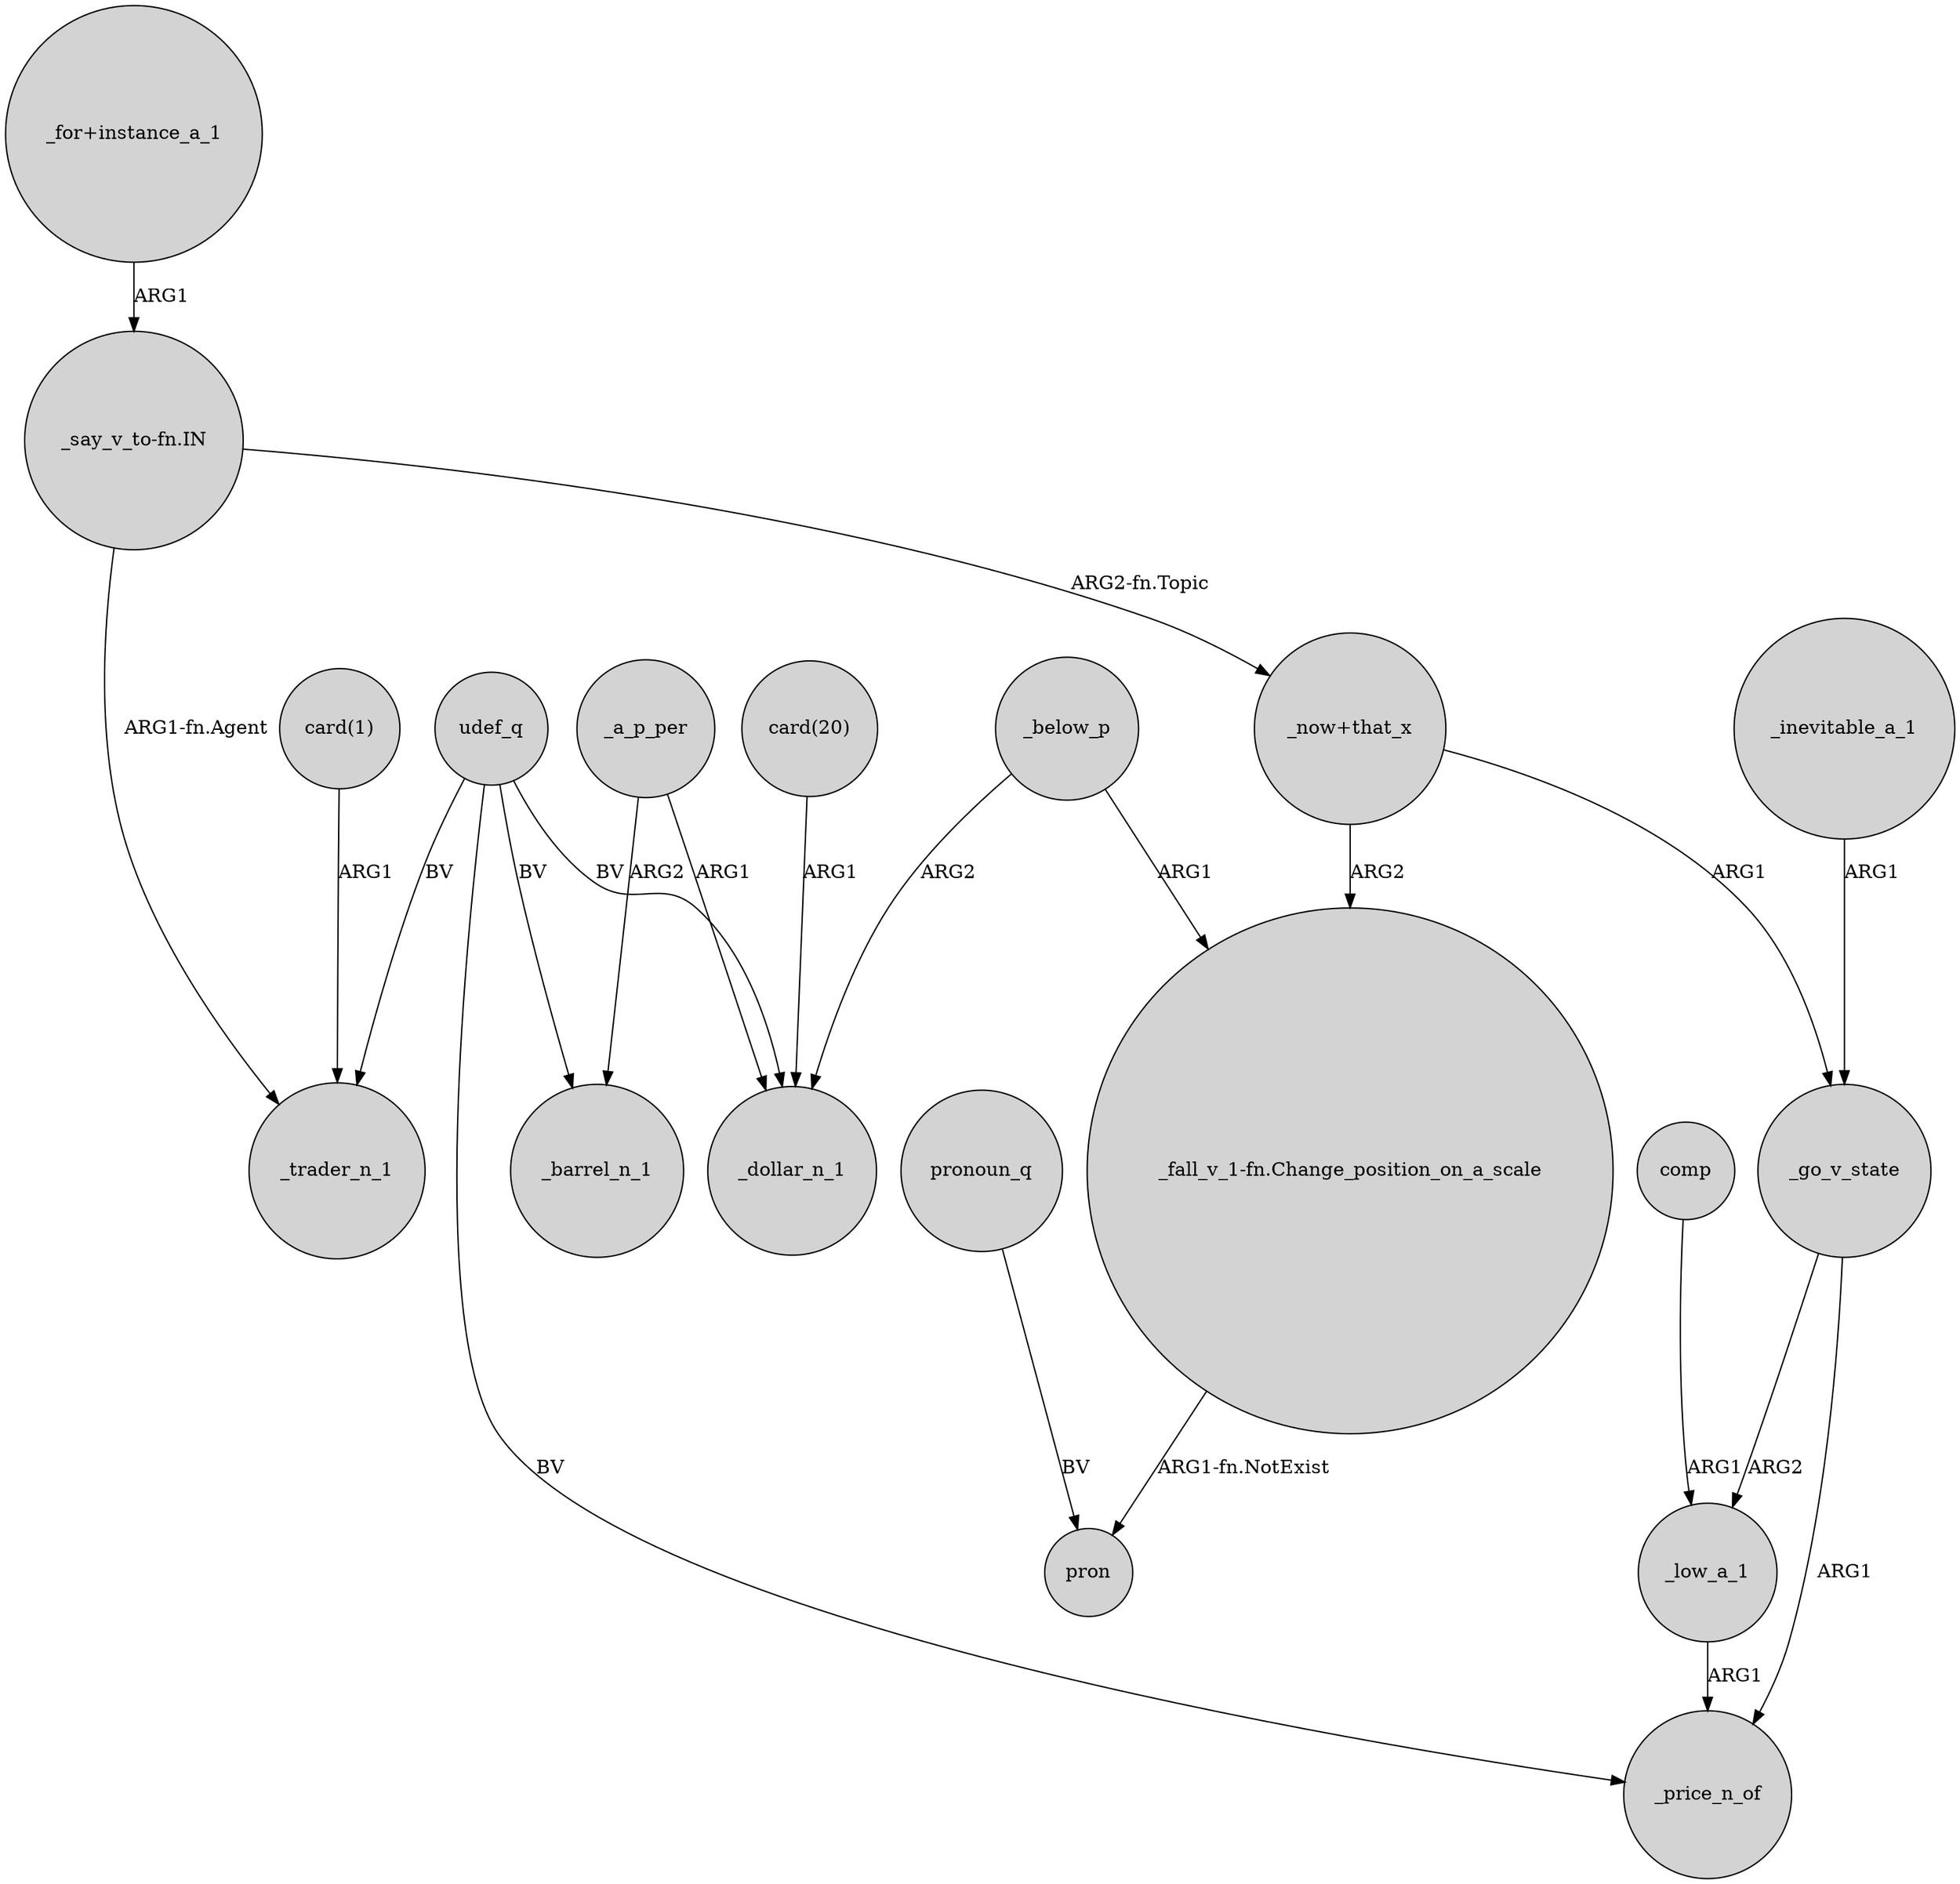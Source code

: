digraph {
	node [shape=circle style=filled]
	"card(1)" -> _trader_n_1 [label=ARG1]
	udef_q -> _price_n_of [label=BV]
	"card(20)" -> _dollar_n_1 [label=ARG1]
	udef_q -> _trader_n_1 [label=BV]
	_inevitable_a_1 -> _go_v_state [label=ARG1]
	_a_p_per -> _barrel_n_1 [label=ARG2]
	"_fall_v_1-fn.Change_position_on_a_scale" -> pron [label="ARG1-fn.NotExist"]
	_a_p_per -> _dollar_n_1 [label=ARG1]
	pronoun_q -> pron [label=BV]
	_below_p -> _dollar_n_1 [label=ARG2]
	"_now+that_x" -> "_fall_v_1-fn.Change_position_on_a_scale" [label=ARG2]
	_below_p -> "_fall_v_1-fn.Change_position_on_a_scale" [label=ARG1]
	"_say_v_to-fn.IN" -> "_now+that_x" [label="ARG2-fn.Topic"]
	"_now+that_x" -> _go_v_state [label=ARG1]
	udef_q -> _barrel_n_1 [label=BV]
	_go_v_state -> _price_n_of [label=ARG1]
	_low_a_1 -> _price_n_of [label=ARG1]
	"_for+instance_a_1" -> "_say_v_to-fn.IN" [label=ARG1]
	_go_v_state -> _low_a_1 [label=ARG2]
	udef_q -> _dollar_n_1 [label=BV]
	comp -> _low_a_1 [label=ARG1]
	"_say_v_to-fn.IN" -> _trader_n_1 [label="ARG1-fn.Agent"]
}
